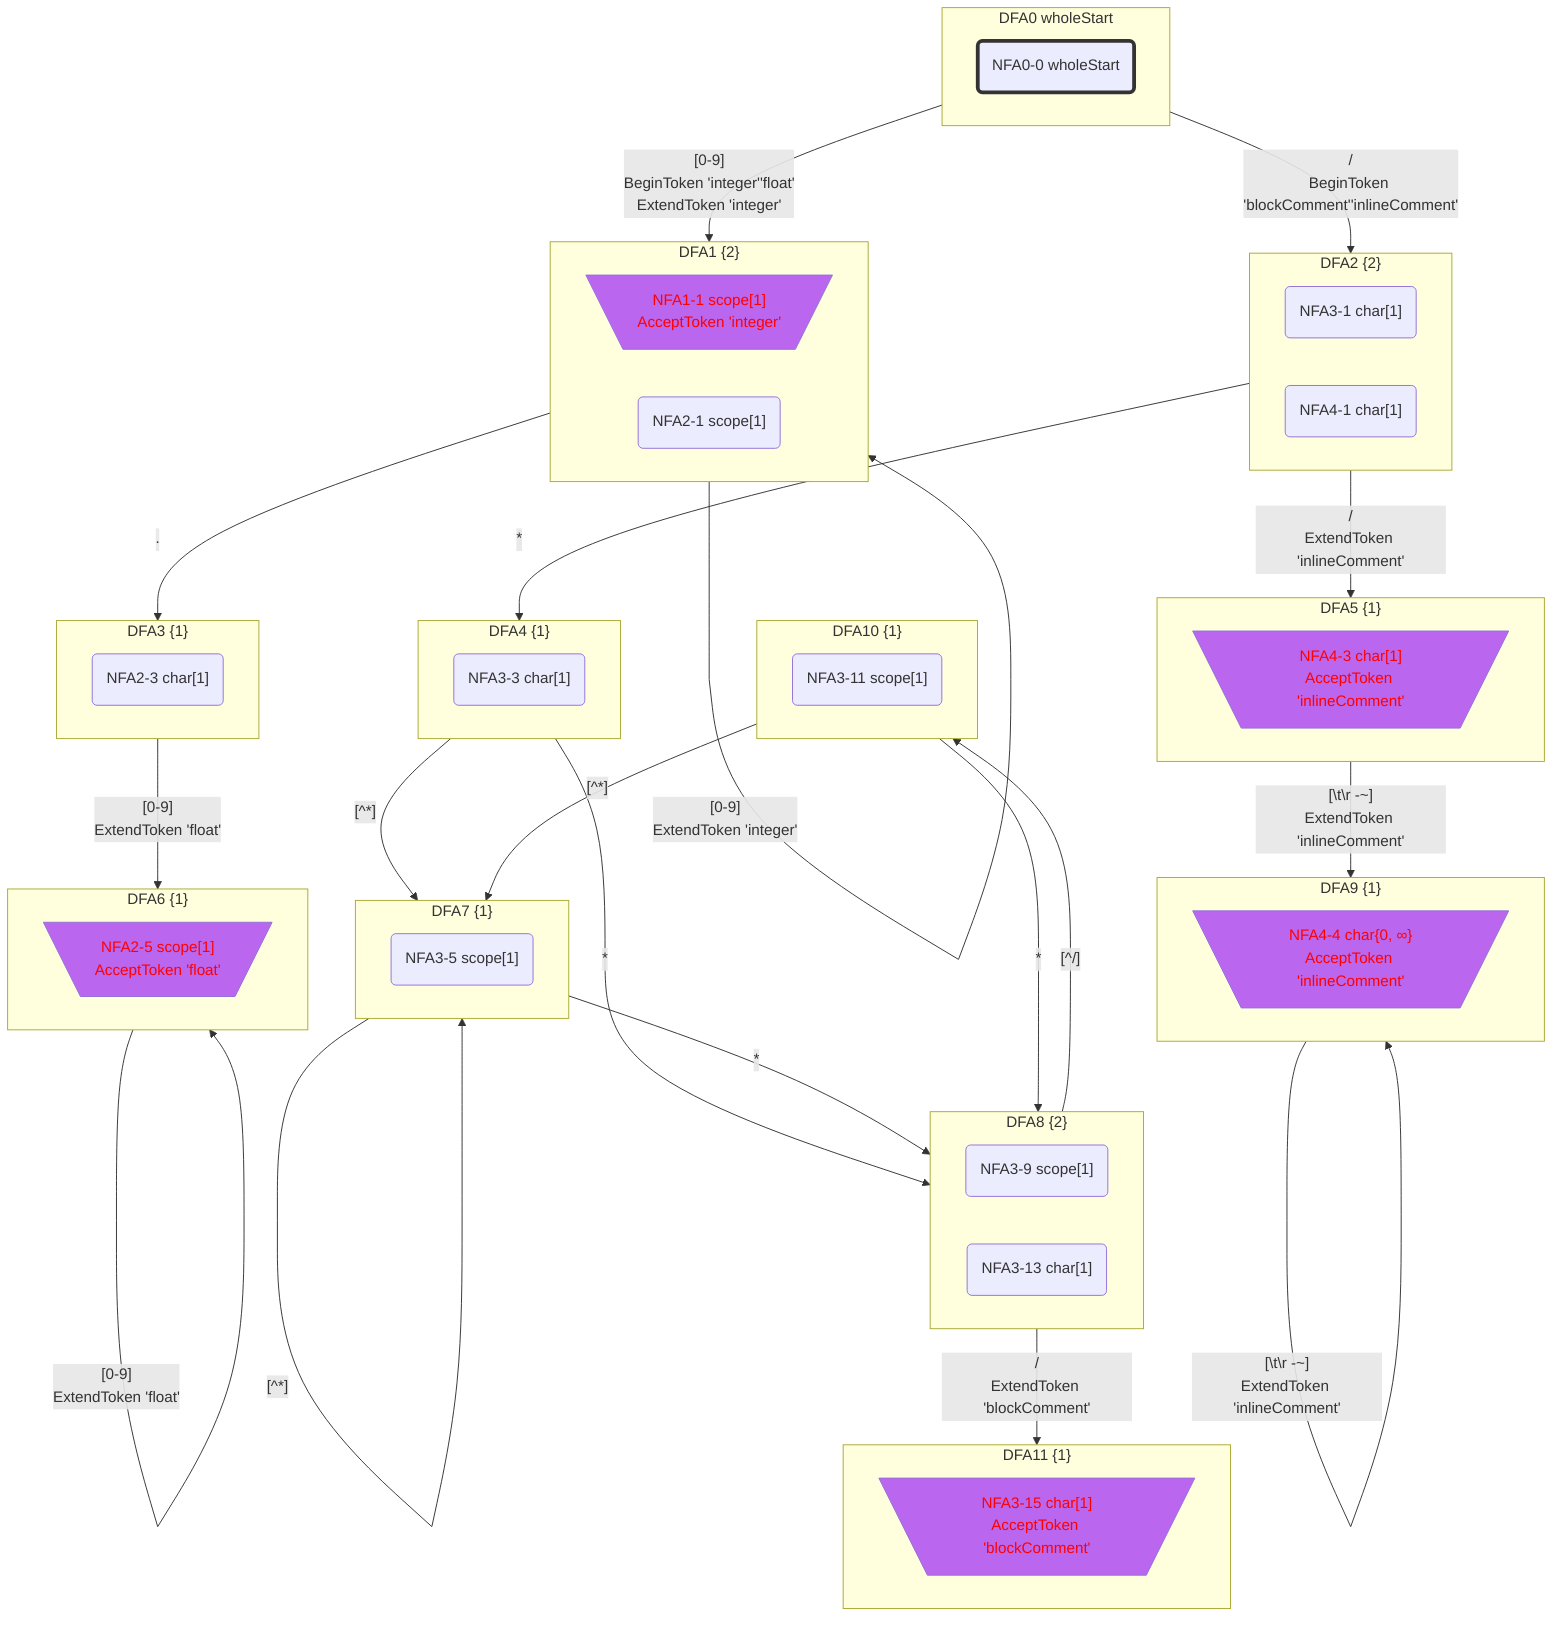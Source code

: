 flowchart
classDef c0001 color:#FF0000;
classDef c0010 stroke-dasharray: 10 10;
classDef c0011 stroke-dasharray: 10 10,color:#FF0000;
classDef c0100 fill:#BB66EE;
classDef c0101 fill:#BB66EE,color:#FF0000;
classDef c0110 fill:#BB66EE,stroke-dasharray: 10 10;
classDef c0111 fill:#BB66EE,stroke-dasharray: 10 10,color:#FF0000;
classDef c1000 stroke:#333,stroke-width:4px;
classDef c1001 stroke:#333,stroke-width:4px,color:#FF0000;
classDef c1010 stroke:#333,stroke-width:4px,stroke-dasharray: 10 10;
classDef c1011 stroke:#333,stroke-width:4px,stroke-dasharray: 10 10,color:#FF0000;
classDef c1100 stroke:#333,stroke-width:4px,fill:#BB66EE;
classDef c1101 stroke:#333,stroke-width:4px,fill:#BB66EE,color:#FF0000;
classDef c1110 stroke:#333,stroke-width:4px,fill:#BB66EE,stroke-dasharray: 10 10;
classDef c1111 stroke:#333,stroke-width:4px,fill:#BB66EE,stroke-dasharray: 10 10,color:#FF0000;
subgraph DFA0_-771602367["DFA0 wholeStart"]
NFA0_0_46769243_0("NFA0-0 wholeStart")
class NFA0_0_46769243_0 c1000;
end
class DFA0_-771602367 c1000;
subgraph DFA1_-1280135935["DFA1 {2}"]
NFA1_1_20109663_1[\"NFA1-1 scope[1]
AcceptToken 'integer'"/]
class NFA1_1_20109663_1 c0101;
NFA2_1_18270010_2("NFA2-1 scope[1]")
end
class DFA1_-1280135935 c0101;
subgraph DFA2_1441873589["DFA2 {2}"]
NFA3_1_30212363_3("NFA3-1 char[1]")
NFA4_1_3475817_4("NFA4-1 char[1]")
end
subgraph DFA3_816773074["DFA3 {1}"]
NFA2_3_31282356_5("NFA2-3 char[1]")
end
subgraph DFA4_2093590239["DFA4 {1}"]
NFA3_3_54932709_6("NFA3-3 char[1]")
end
subgraph DFA5_648968295["DFA5 {1}"]
NFA4_3_13105749_7[\"NFA4-3 char[1]
AcceptToken 'inlineComment'"/]
class NFA4_3_13105749_7 c0101;
end
class DFA5_648968295 c0101;
subgraph DFA6_1463751463["DFA6 {1}"]
NFA2_5_50842877_8[\"NFA2-5 scope[1]
AcceptToken 'float'"/]
class NFA2_5_50842877_8 c0101;
end
class DFA6_1463751463 c0101;
subgraph DFA7_-664238604["DFA7 {1}"]
NFA3_5_20364417_9("NFA3-5 scope[1]")
end
subgraph DFA8_-1012450386["DFA8 {2}"]
NFA3_9_24632334_10("NFA3-9 scope[1]")
NFA3_13_49062032_11("NFA3-13 char[1]")
end
subgraph DFA9_-1308847123["DFA9 {1}"]
NFA4_4_38905106_12[\"NFA4-4 char{0, ∞}
AcceptToken 'inlineComment'"/]
class NFA4_4_38905106_12 c0101;
end
class DFA9_-1308847123 c0101;
subgraph DFA10_155505367["DFA10 {1}"]
NFA3_11_64305920_13("NFA3-11 scope[1]")
end
subgraph DFA11_-175018733["DFA11 {1}"]
NFA3_15_14601642_14[\"NFA3-15 char[1]
AcceptToken 'blockComment'"/]
class NFA3_15_14601642_14 c0101;
end
class DFA11_-175018733 c0101;
DFA0_-771602367 -->|"[0-9]
BeginToken 'integer''float'
ExtendToken 'integer'"|DFA1_-1280135935
DFA0_-771602367 -->|"/
BeginToken 'blockComment''inlineComment'"|DFA2_1441873589
DFA1_-1280135935 -->|"[0-9]
ExtendToken 'integer'"|DFA1_-1280135935
DFA1_-1280135935 -->|"."|DFA3_816773074
DFA2_1441873589 -->|"*"|DFA4_2093590239
DFA2_1441873589 -->|"/
ExtendToken 'inlineComment'"|DFA5_648968295
DFA3_816773074 -->|"[0-9]
ExtendToken 'float'"|DFA6_1463751463
DFA4_2093590239 -->|"[^*]"|DFA7_-664238604
DFA4_2093590239 -->|"*"|DFA8_-1012450386
DFA5_648968295 -->|"[#92;t#92;r#32;-~]
ExtendToken 'inlineComment'"|DFA9_-1308847123
DFA6_1463751463 -->|"[0-9]
ExtendToken 'float'"|DFA6_1463751463
DFA7_-664238604 -->|"[^*]"|DFA7_-664238604
DFA7_-664238604 -->|"*"|DFA8_-1012450386
DFA8_-1012450386 -->|"[^/]"|DFA10_155505367
DFA8_-1012450386 -->|"/
ExtendToken 'blockComment'"|DFA11_-175018733
DFA9_-1308847123 -->|"[#92;t#92;r#32;-~]
ExtendToken 'inlineComment'"|DFA9_-1308847123
DFA10_155505367 -->|"[^*]"|DFA7_-664238604
DFA10_155505367 -->|"*"|DFA8_-1012450386